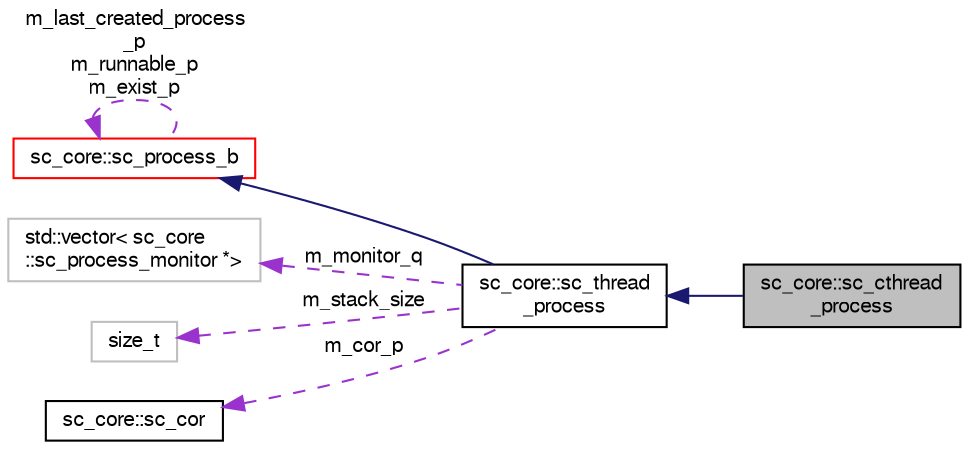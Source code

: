 digraph "sc_core::sc_cthread_process"
{
  edge [fontname="FreeSans",fontsize="10",labelfontname="FreeSans",labelfontsize="10"];
  node [fontname="FreeSans",fontsize="10",shape=record];
  rankdir="LR";
  Node4 [label="sc_core::sc_cthread\l_process",height=0.2,width=0.4,color="black", fillcolor="grey75", style="filled", fontcolor="black"];
  Node5 -> Node4 [dir="back",color="midnightblue",fontsize="10",style="solid",fontname="FreeSans"];
  Node5 [label="sc_core::sc_thread\l_process",height=0.2,width=0.4,color="black", fillcolor="white", style="filled",URL="$a01992.html"];
  Node6 -> Node5 [dir="back",color="midnightblue",fontsize="10",style="solid",fontname="FreeSans"];
  Node6 [label="sc_core::sc_process_b",height=0.2,width=0.4,color="red", fillcolor="white", style="filled",URL="$a01924.html"];
  Node6 -> Node6 [dir="back",color="darkorchid3",fontsize="10",style="dashed",label=" m_last_created_process\l_p\nm_runnable_p\nm_exist_p" ,fontname="FreeSans"];
  Node24 -> Node5 [dir="back",color="darkorchid3",fontsize="10",style="dashed",label=" m_monitor_q" ,fontname="FreeSans"];
  Node24 [label="std::vector\< sc_core\l::sc_process_monitor *\>",height=0.2,width=0.4,color="grey75", fillcolor="white", style="filled"];
  Node26 -> Node5 [dir="back",color="darkorchid3",fontsize="10",style="dashed",label=" m_stack_size" ,fontname="FreeSans"];
  Node26 [label="size_t",height=0.2,width=0.4,color="grey75", fillcolor="white", style="filled"];
  Node27 -> Node5 [dir="back",color="darkorchid3",fontsize="10",style="dashed",label=" m_cor_p" ,fontname="FreeSans"];
  Node27 [label="sc_core::sc_cor",height=0.2,width=0.4,color="black", fillcolor="white", style="filled",URL="$a01792.html"];
}
